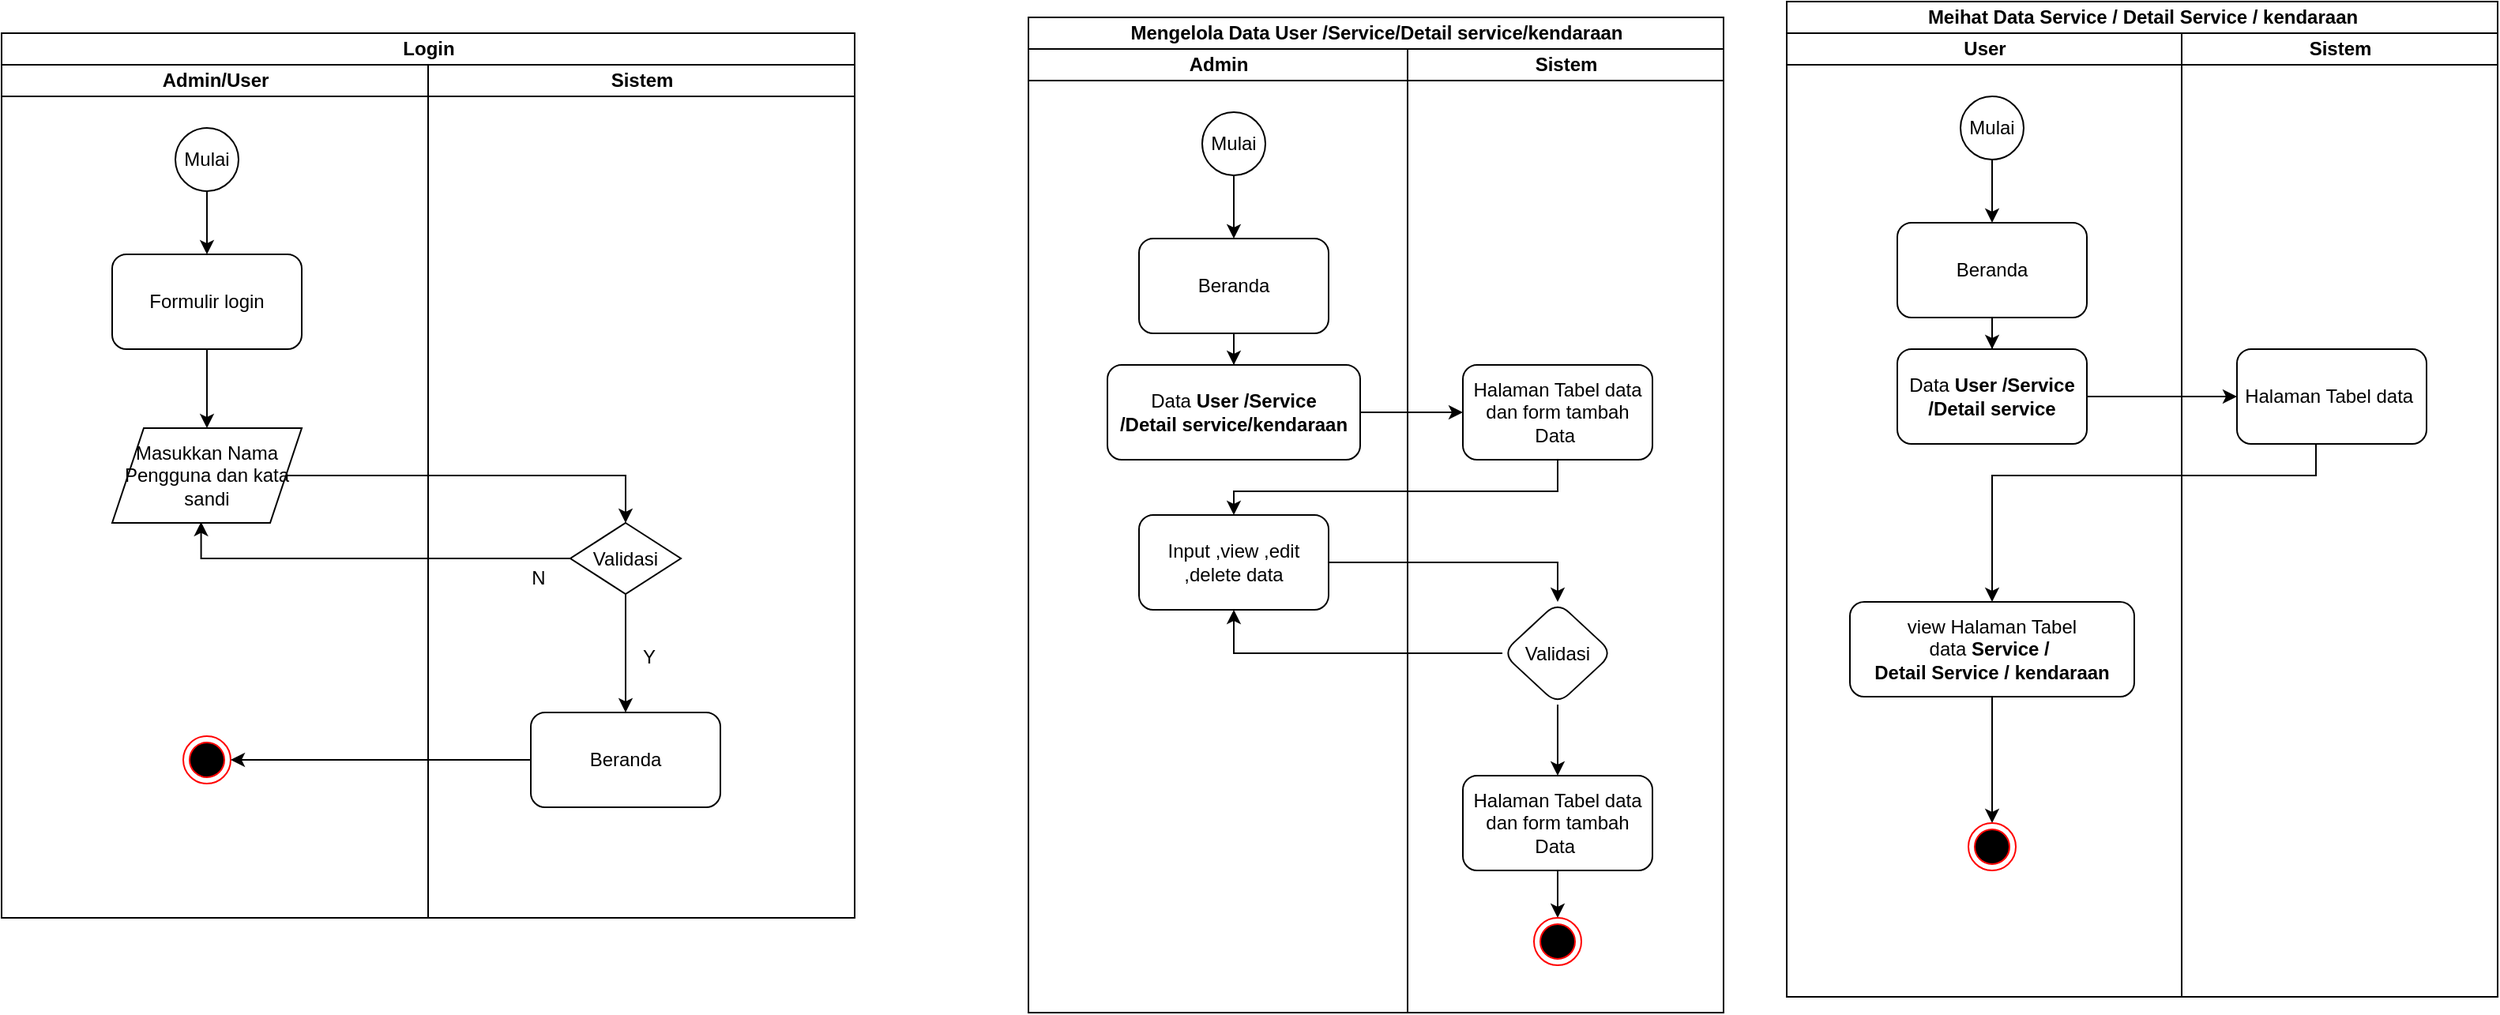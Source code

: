 <mxfile version="24.2.8" type="github">
  <diagram name="Page-1" id="4k5wG5B2SytiDILw_4JH">
    <mxGraphModel dx="2385" dy="1530" grid="1" gridSize="10" guides="1" tooltips="1" connect="1" arrows="1" fold="1" page="1" pageScale="1" pageWidth="1100" pageHeight="850" math="0" shadow="0">
      <root>
        <mxCell id="0" />
        <mxCell id="1" parent="0" />
        <mxCell id="JaVjKlOENX6-CNTT5vU8-32" value="Login" style="swimlane;childLayout=stackLayout;resizeParent=1;resizeParentMax=0;startSize=20;html=1;" vertex="1" parent="1">
          <mxGeometry x="190" y="90" width="540" height="560" as="geometry" />
        </mxCell>
        <mxCell id="JaVjKlOENX6-CNTT5vU8-33" value="Admin/User" style="swimlane;startSize=20;html=1;" vertex="1" parent="JaVjKlOENX6-CNTT5vU8-32">
          <mxGeometry y="20" width="270" height="540" as="geometry" />
        </mxCell>
        <mxCell id="JaVjKlOENX6-CNTT5vU8-34" style="edgeStyle=orthogonalEdgeStyle;rounded=0;orthogonalLoop=1;jettySize=auto;html=1;entryX=0.5;entryY=0;entryDx=0;entryDy=0;" edge="1" parent="JaVjKlOENX6-CNTT5vU8-33" source="JaVjKlOENX6-CNTT5vU8-35" target="JaVjKlOENX6-CNTT5vU8-37">
          <mxGeometry relative="1" as="geometry" />
        </mxCell>
        <mxCell id="JaVjKlOENX6-CNTT5vU8-35" value="&lt;div&gt;Mulai&lt;/div&gt;" style="ellipse;whiteSpace=wrap;html=1;aspect=fixed;" vertex="1" parent="JaVjKlOENX6-CNTT5vU8-33">
          <mxGeometry x="110" y="40" width="40" height="40" as="geometry" />
        </mxCell>
        <mxCell id="JaVjKlOENX6-CNTT5vU8-36" value="" style="edgeStyle=orthogonalEdgeStyle;rounded=0;orthogonalLoop=1;jettySize=auto;html=1;entryX=0.5;entryY=0;entryDx=0;entryDy=0;" edge="1" parent="JaVjKlOENX6-CNTT5vU8-33" source="JaVjKlOENX6-CNTT5vU8-37" target="JaVjKlOENX6-CNTT5vU8-38">
          <mxGeometry relative="1" as="geometry">
            <mxPoint x="135" y="260" as="targetPoint" />
          </mxGeometry>
        </mxCell>
        <mxCell id="JaVjKlOENX6-CNTT5vU8-37" value="Formulir login" style="rounded=1;whiteSpace=wrap;html=1;" vertex="1" parent="JaVjKlOENX6-CNTT5vU8-33">
          <mxGeometry x="70" y="120" width="120" height="60" as="geometry" />
        </mxCell>
        <mxCell id="JaVjKlOENX6-CNTT5vU8-38" value="Masukkan Nama Pengguna dan kata sandi" style="shape=parallelogram;perimeter=parallelogramPerimeter;whiteSpace=wrap;html=1;fixedSize=1;" vertex="1" parent="JaVjKlOENX6-CNTT5vU8-33">
          <mxGeometry x="70" y="230" width="120" height="60" as="geometry" />
        </mxCell>
        <mxCell id="JaVjKlOENX6-CNTT5vU8-39" value="" style="ellipse;html=1;shape=endState;fillColor=#000000;strokeColor=#ff0000;" vertex="1" parent="JaVjKlOENX6-CNTT5vU8-33">
          <mxGeometry x="115" y="425" width="30" height="30" as="geometry" />
        </mxCell>
        <mxCell id="JaVjKlOENX6-CNTT5vU8-40" value="Sistem" style="swimlane;startSize=20;html=1;" vertex="1" parent="JaVjKlOENX6-CNTT5vU8-32">
          <mxGeometry x="270" y="20" width="270" height="540" as="geometry" />
        </mxCell>
        <mxCell id="JaVjKlOENX6-CNTT5vU8-41" value="" style="edgeStyle=orthogonalEdgeStyle;rounded=0;orthogonalLoop=1;jettySize=auto;html=1;" edge="1" parent="JaVjKlOENX6-CNTT5vU8-40" source="JaVjKlOENX6-CNTT5vU8-42" target="JaVjKlOENX6-CNTT5vU8-43">
          <mxGeometry relative="1" as="geometry" />
        </mxCell>
        <mxCell id="JaVjKlOENX6-CNTT5vU8-42" value="Validasi" style="rhombus;whiteSpace=wrap;html=1;" vertex="1" parent="JaVjKlOENX6-CNTT5vU8-40">
          <mxGeometry x="90" y="290" width="70" height="45" as="geometry" />
        </mxCell>
        <mxCell id="JaVjKlOENX6-CNTT5vU8-43" value="Beranda" style="rounded=1;whiteSpace=wrap;html=1;" vertex="1" parent="JaVjKlOENX6-CNTT5vU8-40">
          <mxGeometry x="65" y="410" width="120" height="60" as="geometry" />
        </mxCell>
        <mxCell id="JaVjKlOENX6-CNTT5vU8-44" value="Y" style="text;html=1;align=center;verticalAlign=middle;whiteSpace=wrap;rounded=0;" vertex="1" parent="JaVjKlOENX6-CNTT5vU8-40">
          <mxGeometry x="110" y="360" width="60" height="30" as="geometry" />
        </mxCell>
        <mxCell id="JaVjKlOENX6-CNTT5vU8-45" value="N" style="text;html=1;align=center;verticalAlign=middle;whiteSpace=wrap;rounded=0;" vertex="1" parent="JaVjKlOENX6-CNTT5vU8-40">
          <mxGeometry x="40" y="310" width="60" height="30" as="geometry" />
        </mxCell>
        <mxCell id="JaVjKlOENX6-CNTT5vU8-46" style="edgeStyle=orthogonalEdgeStyle;rounded=0;orthogonalLoop=1;jettySize=auto;html=1;entryX=0.5;entryY=0;entryDx=0;entryDy=0;" edge="1" parent="JaVjKlOENX6-CNTT5vU8-32" source="JaVjKlOENX6-CNTT5vU8-38" target="JaVjKlOENX6-CNTT5vU8-42">
          <mxGeometry relative="1" as="geometry">
            <mxPoint x="329" y="279" as="targetPoint" />
          </mxGeometry>
        </mxCell>
        <mxCell id="JaVjKlOENX6-CNTT5vU8-47" style="edgeStyle=orthogonalEdgeStyle;rounded=0;orthogonalLoop=1;jettySize=auto;html=1;entryX=0.469;entryY=0.989;entryDx=0;entryDy=0;entryPerimeter=0;" edge="1" parent="JaVjKlOENX6-CNTT5vU8-32" source="JaVjKlOENX6-CNTT5vU8-42" target="JaVjKlOENX6-CNTT5vU8-38">
          <mxGeometry relative="1" as="geometry" />
        </mxCell>
        <mxCell id="JaVjKlOENX6-CNTT5vU8-48" style="edgeStyle=orthogonalEdgeStyle;rounded=0;orthogonalLoop=1;jettySize=auto;html=1;entryX=1;entryY=0.5;entryDx=0;entryDy=0;" edge="1" parent="JaVjKlOENX6-CNTT5vU8-32" source="JaVjKlOENX6-CNTT5vU8-43" target="JaVjKlOENX6-CNTT5vU8-39">
          <mxGeometry relative="1" as="geometry" />
        </mxCell>
        <mxCell id="JaVjKlOENX6-CNTT5vU8-49" value="Meihat Data Service / Detail Service / kendaraan" style="swimlane;childLayout=stackLayout;resizeParent=1;resizeParentMax=0;startSize=20;html=1;" vertex="1" parent="1">
          <mxGeometry x="1320" y="70" width="450" height="630" as="geometry" />
        </mxCell>
        <mxCell id="JaVjKlOENX6-CNTT5vU8-50" value="User" style="swimlane;startSize=20;html=1;" vertex="1" parent="JaVjKlOENX6-CNTT5vU8-49">
          <mxGeometry y="20" width="250" height="610" as="geometry" />
        </mxCell>
        <mxCell id="JaVjKlOENX6-CNTT5vU8-51" style="edgeStyle=orthogonalEdgeStyle;rounded=0;orthogonalLoop=1;jettySize=auto;html=1;entryX=0.5;entryY=0;entryDx=0;entryDy=0;" edge="1" parent="JaVjKlOENX6-CNTT5vU8-50" source="JaVjKlOENX6-CNTT5vU8-52" target="JaVjKlOENX6-CNTT5vU8-54">
          <mxGeometry relative="1" as="geometry" />
        </mxCell>
        <mxCell id="JaVjKlOENX6-CNTT5vU8-52" value="&lt;div&gt;Mulai&lt;/div&gt;" style="ellipse;whiteSpace=wrap;html=1;aspect=fixed;" vertex="1" parent="JaVjKlOENX6-CNTT5vU8-50">
          <mxGeometry x="110" y="40" width="40" height="40" as="geometry" />
        </mxCell>
        <mxCell id="JaVjKlOENX6-CNTT5vU8-53" value="" style="edgeStyle=orthogonalEdgeStyle;rounded=0;orthogonalLoop=1;jettySize=auto;html=1;entryX=0.5;entryY=0;entryDx=0;entryDy=0;" edge="1" parent="JaVjKlOENX6-CNTT5vU8-50" source="JaVjKlOENX6-CNTT5vU8-54" target="JaVjKlOENX6-CNTT5vU8-55">
          <mxGeometry relative="1" as="geometry">
            <mxPoint x="130" y="230" as="targetPoint" />
          </mxGeometry>
        </mxCell>
        <mxCell id="JaVjKlOENX6-CNTT5vU8-54" value="Beranda" style="rounded=1;whiteSpace=wrap;html=1;" vertex="1" parent="JaVjKlOENX6-CNTT5vU8-50">
          <mxGeometry x="70" y="120" width="120" height="60" as="geometry" />
        </mxCell>
        <mxCell id="JaVjKlOENX6-CNTT5vU8-55" value="Data&amp;nbsp;&lt;span style=&quot;font-weight: 700; text-wrap: nowrap;&quot;&gt;User /Service&lt;/span&gt;&lt;div&gt;&lt;span style=&quot;font-weight: 700; text-wrap: nowrap;&quot;&gt;/Detail service&lt;/span&gt;&lt;/div&gt;" style="rounded=1;whiteSpace=wrap;html=1;" vertex="1" parent="JaVjKlOENX6-CNTT5vU8-50">
          <mxGeometry x="70" y="200" width="120" height="60" as="geometry" />
        </mxCell>
        <mxCell id="JaVjKlOENX6-CNTT5vU8-145" style="edgeStyle=orthogonalEdgeStyle;rounded=0;orthogonalLoop=1;jettySize=auto;html=1;entryX=0.5;entryY=0;entryDx=0;entryDy=0;" edge="1" parent="JaVjKlOENX6-CNTT5vU8-50" source="JaVjKlOENX6-CNTT5vU8-56" target="JaVjKlOENX6-CNTT5vU8-63">
          <mxGeometry relative="1" as="geometry" />
        </mxCell>
        <mxCell id="JaVjKlOENX6-CNTT5vU8-56" value="view Halaman Tabel data&amp;nbsp;&lt;span style=&quot;font-weight: 700; text-wrap: nowrap;&quot;&gt;Service /&amp;nbsp;&lt;/span&gt;&lt;div&gt;&lt;span style=&quot;font-weight: 700; text-wrap: nowrap;&quot;&gt;Detail Service / kendaraan&lt;/span&gt;&lt;/div&gt;" style="whiteSpace=wrap;html=1;rounded=1;" vertex="1" parent="JaVjKlOENX6-CNTT5vU8-50">
          <mxGeometry x="40" y="360" width="180" height="60" as="geometry" />
        </mxCell>
        <mxCell id="JaVjKlOENX6-CNTT5vU8-63" value="" style="ellipse;html=1;shape=endState;fillColor=#000000;strokeColor=#ff0000;" vertex="1" parent="JaVjKlOENX6-CNTT5vU8-50">
          <mxGeometry x="115" y="500" width="30" height="30" as="geometry" />
        </mxCell>
        <mxCell id="JaVjKlOENX6-CNTT5vU8-57" value="Sistem" style="swimlane;startSize=20;html=1;" vertex="1" parent="JaVjKlOENX6-CNTT5vU8-49">
          <mxGeometry x="250" y="20" width="200" height="610" as="geometry" />
        </mxCell>
        <mxCell id="JaVjKlOENX6-CNTT5vU8-60" value="Halaman Tabel data&amp;nbsp;" style="whiteSpace=wrap;html=1;rounded=1;" vertex="1" parent="JaVjKlOENX6-CNTT5vU8-57">
          <mxGeometry x="35" y="200" width="120" height="60" as="geometry" />
        </mxCell>
        <mxCell id="JaVjKlOENX6-CNTT5vU8-64" value="" style="edgeStyle=orthogonalEdgeStyle;rounded=0;orthogonalLoop=1;jettySize=auto;html=1;" edge="1" parent="JaVjKlOENX6-CNTT5vU8-49" source="JaVjKlOENX6-CNTT5vU8-55" target="JaVjKlOENX6-CNTT5vU8-60">
          <mxGeometry relative="1" as="geometry" />
        </mxCell>
        <mxCell id="JaVjKlOENX6-CNTT5vU8-65" style="edgeStyle=orthogonalEdgeStyle;rounded=0;orthogonalLoop=1;jettySize=auto;html=1;entryX=0.5;entryY=0;entryDx=0;entryDy=0;exitX=0.5;exitY=1;exitDx=0;exitDy=0;" edge="1" parent="JaVjKlOENX6-CNTT5vU8-49" source="JaVjKlOENX6-CNTT5vU8-60" target="JaVjKlOENX6-CNTT5vU8-56">
          <mxGeometry relative="1" as="geometry">
            <Array as="points">
              <mxPoint x="335" y="300" />
              <mxPoint x="130" y="300" />
            </Array>
          </mxGeometry>
        </mxCell>
        <mxCell id="JaVjKlOENX6-CNTT5vU8-125" value="Mengelola Data User /Service/Detail service/kendaraan" style="swimlane;childLayout=stackLayout;resizeParent=1;resizeParentMax=0;startSize=20;html=1;" vertex="1" parent="1">
          <mxGeometry x="840" y="80" width="440" height="630" as="geometry" />
        </mxCell>
        <mxCell id="JaVjKlOENX6-CNTT5vU8-126" value="Admin" style="swimlane;startSize=20;html=1;" vertex="1" parent="JaVjKlOENX6-CNTT5vU8-125">
          <mxGeometry y="20" width="240" height="610" as="geometry" />
        </mxCell>
        <mxCell id="JaVjKlOENX6-CNTT5vU8-127" style="edgeStyle=orthogonalEdgeStyle;rounded=0;orthogonalLoop=1;jettySize=auto;html=1;entryX=0.5;entryY=0;entryDx=0;entryDy=0;" edge="1" parent="JaVjKlOENX6-CNTT5vU8-126" source="JaVjKlOENX6-CNTT5vU8-128" target="JaVjKlOENX6-CNTT5vU8-130">
          <mxGeometry relative="1" as="geometry" />
        </mxCell>
        <mxCell id="JaVjKlOENX6-CNTT5vU8-128" value="&lt;div&gt;Mulai&lt;/div&gt;" style="ellipse;whiteSpace=wrap;html=1;aspect=fixed;" vertex="1" parent="JaVjKlOENX6-CNTT5vU8-126">
          <mxGeometry x="110" y="40" width="40" height="40" as="geometry" />
        </mxCell>
        <mxCell id="JaVjKlOENX6-CNTT5vU8-129" value="" style="edgeStyle=orthogonalEdgeStyle;rounded=0;orthogonalLoop=1;jettySize=auto;html=1;entryX=0.5;entryY=0;entryDx=0;entryDy=0;" edge="1" parent="JaVjKlOENX6-CNTT5vU8-126" source="JaVjKlOENX6-CNTT5vU8-130" target="JaVjKlOENX6-CNTT5vU8-131">
          <mxGeometry relative="1" as="geometry">
            <mxPoint x="130" y="230" as="targetPoint" />
          </mxGeometry>
        </mxCell>
        <mxCell id="JaVjKlOENX6-CNTT5vU8-130" value="Beranda" style="rounded=1;whiteSpace=wrap;html=1;" vertex="1" parent="JaVjKlOENX6-CNTT5vU8-126">
          <mxGeometry x="70" y="120" width="120" height="60" as="geometry" />
        </mxCell>
        <mxCell id="JaVjKlOENX6-CNTT5vU8-131" value="Data&amp;nbsp;&lt;span style=&quot;font-weight: 700; text-wrap: nowrap;&quot;&gt;User /Service&lt;/span&gt;&lt;div&gt;&lt;span style=&quot;font-weight: 700; text-wrap: nowrap;&quot;&gt;/Detail service/kendaraan&lt;/span&gt;&lt;/div&gt;" style="rounded=1;whiteSpace=wrap;html=1;" vertex="1" parent="JaVjKlOENX6-CNTT5vU8-126">
          <mxGeometry x="50" y="200" width="160" height="60" as="geometry" />
        </mxCell>
        <mxCell id="JaVjKlOENX6-CNTT5vU8-132" value="Input ,view ,edit ,delete data" style="whiteSpace=wrap;html=1;rounded=1;" vertex="1" parent="JaVjKlOENX6-CNTT5vU8-126">
          <mxGeometry x="70" y="295" width="120" height="60" as="geometry" />
        </mxCell>
        <mxCell id="JaVjKlOENX6-CNTT5vU8-133" value="Sistem" style="swimlane;startSize=20;html=1;" vertex="1" parent="JaVjKlOENX6-CNTT5vU8-125">
          <mxGeometry x="240" y="20" width="200" height="610" as="geometry" />
        </mxCell>
        <mxCell id="JaVjKlOENX6-CNTT5vU8-134" value="" style="edgeStyle=orthogonalEdgeStyle;rounded=0;orthogonalLoop=1;jettySize=auto;html=1;" edge="1" parent="JaVjKlOENX6-CNTT5vU8-133" source="JaVjKlOENX6-CNTT5vU8-135" target="JaVjKlOENX6-CNTT5vU8-139">
          <mxGeometry relative="1" as="geometry" />
        </mxCell>
        <mxCell id="JaVjKlOENX6-CNTT5vU8-135" value="Halaman Tabel data dan form tambah Data&amp;nbsp;" style="rounded=1;whiteSpace=wrap;html=1;" vertex="1" parent="JaVjKlOENX6-CNTT5vU8-133">
          <mxGeometry x="35" y="460" width="120" height="60" as="geometry" />
        </mxCell>
        <mxCell id="JaVjKlOENX6-CNTT5vU8-136" value="Halaman Tabel data dan form tambah Data&amp;nbsp;" style="whiteSpace=wrap;html=1;rounded=1;" vertex="1" parent="JaVjKlOENX6-CNTT5vU8-133">
          <mxGeometry x="35" y="200" width="120" height="60" as="geometry" />
        </mxCell>
        <mxCell id="JaVjKlOENX6-CNTT5vU8-137" value="" style="edgeStyle=orthogonalEdgeStyle;rounded=0;orthogonalLoop=1;jettySize=auto;html=1;" edge="1" parent="JaVjKlOENX6-CNTT5vU8-133" source="JaVjKlOENX6-CNTT5vU8-138" target="JaVjKlOENX6-CNTT5vU8-135">
          <mxGeometry relative="1" as="geometry" />
        </mxCell>
        <mxCell id="JaVjKlOENX6-CNTT5vU8-138" value="Validasi" style="rhombus;whiteSpace=wrap;html=1;rounded=1;" vertex="1" parent="JaVjKlOENX6-CNTT5vU8-133">
          <mxGeometry x="60" y="350" width="70" height="65" as="geometry" />
        </mxCell>
        <mxCell id="JaVjKlOENX6-CNTT5vU8-139" value="" style="ellipse;html=1;shape=endState;fillColor=#000000;strokeColor=#ff0000;" vertex="1" parent="JaVjKlOENX6-CNTT5vU8-133">
          <mxGeometry x="80" y="550" width="30" height="30" as="geometry" />
        </mxCell>
        <mxCell id="JaVjKlOENX6-CNTT5vU8-140" value="" style="edgeStyle=orthogonalEdgeStyle;rounded=0;orthogonalLoop=1;jettySize=auto;html=1;" edge="1" parent="JaVjKlOENX6-CNTT5vU8-125" source="JaVjKlOENX6-CNTT5vU8-131" target="JaVjKlOENX6-CNTT5vU8-136">
          <mxGeometry relative="1" as="geometry" />
        </mxCell>
        <mxCell id="JaVjKlOENX6-CNTT5vU8-141" style="edgeStyle=orthogonalEdgeStyle;rounded=0;orthogonalLoop=1;jettySize=auto;html=1;entryX=0.5;entryY=0;entryDx=0;entryDy=0;exitX=0.5;exitY=1;exitDx=0;exitDy=0;" edge="1" parent="JaVjKlOENX6-CNTT5vU8-125" source="JaVjKlOENX6-CNTT5vU8-136" target="JaVjKlOENX6-CNTT5vU8-132">
          <mxGeometry relative="1" as="geometry">
            <Array as="points">
              <mxPoint x="335" y="300" />
              <mxPoint x="130" y="300" />
            </Array>
          </mxGeometry>
        </mxCell>
        <mxCell id="JaVjKlOENX6-CNTT5vU8-142" value="" style="edgeStyle=orthogonalEdgeStyle;rounded=0;orthogonalLoop=1;jettySize=auto;html=1;entryX=0.5;entryY=0;entryDx=0;entryDy=0;" edge="1" parent="JaVjKlOENX6-CNTT5vU8-125" source="JaVjKlOENX6-CNTT5vU8-132" target="JaVjKlOENX6-CNTT5vU8-138">
          <mxGeometry relative="1" as="geometry" />
        </mxCell>
        <mxCell id="JaVjKlOENX6-CNTT5vU8-143" style="edgeStyle=orthogonalEdgeStyle;rounded=0;orthogonalLoop=1;jettySize=auto;html=1;entryX=0.5;entryY=1;entryDx=0;entryDy=0;" edge="1" parent="JaVjKlOENX6-CNTT5vU8-125" source="JaVjKlOENX6-CNTT5vU8-138" target="JaVjKlOENX6-CNTT5vU8-132">
          <mxGeometry relative="1" as="geometry" />
        </mxCell>
      </root>
    </mxGraphModel>
  </diagram>
</mxfile>
